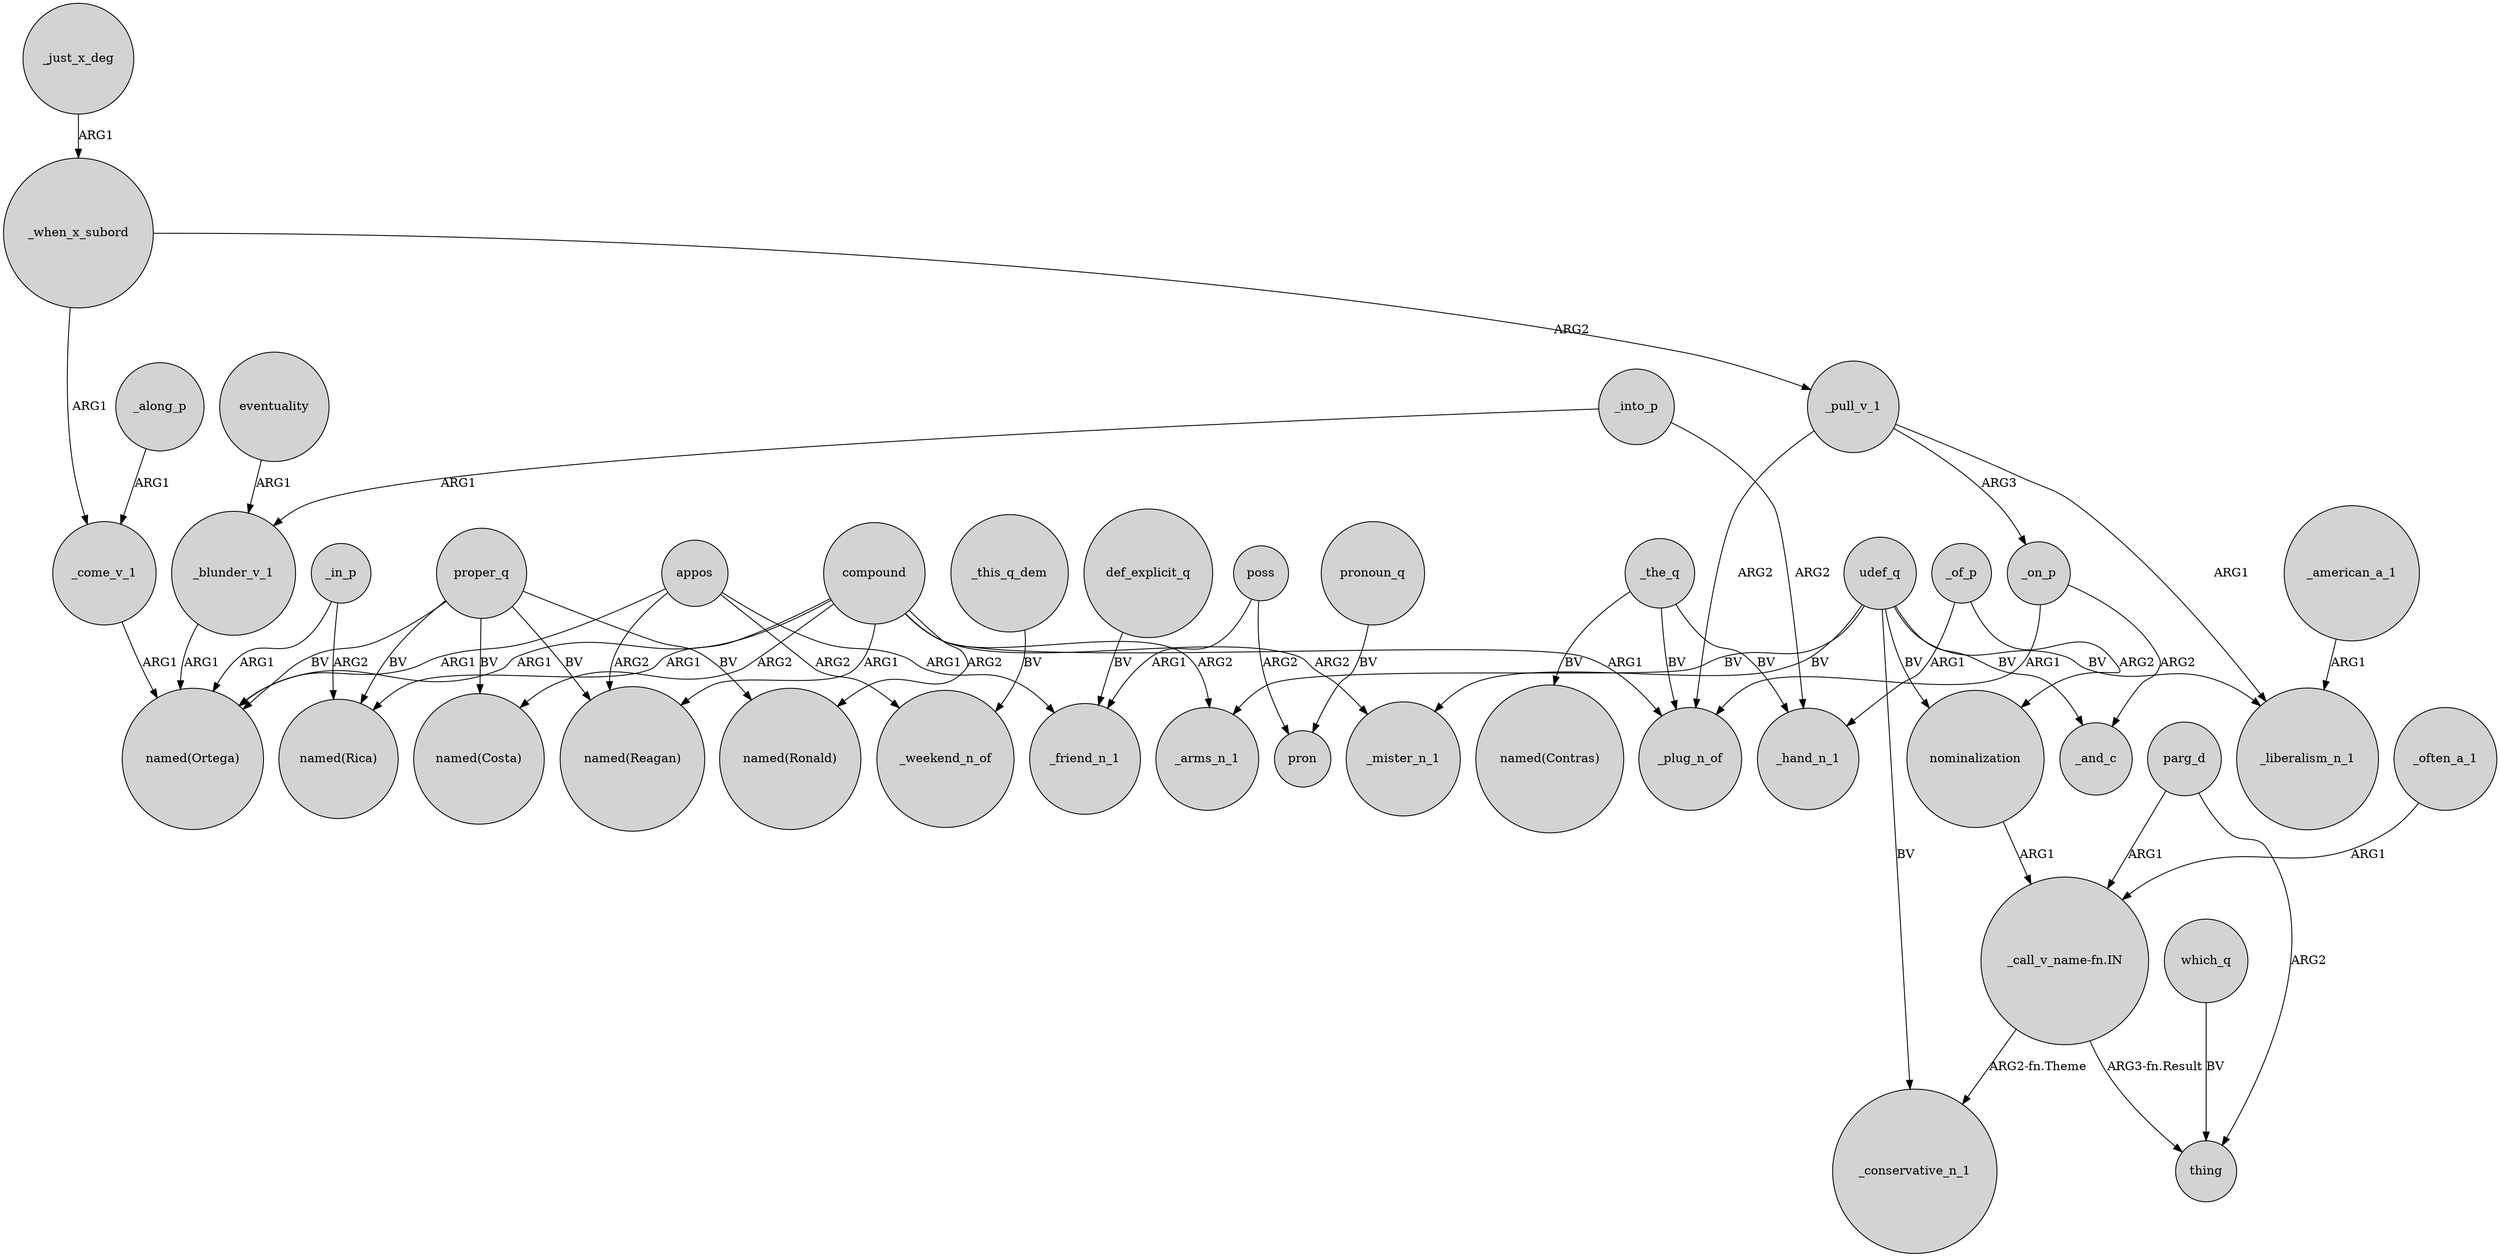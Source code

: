 digraph {
	node [shape=circle style=filled]
	_just_x_deg -> _when_x_subord [label=ARG1]
	_american_a_1 -> _liberalism_n_1 [label=ARG1]
	compound -> "named(Reagan)" [label=ARG1]
	"_call_v_name-fn.IN" -> _conservative_n_1 [label="ARG2-fn.Theme"]
	poss -> pron [label=ARG2]
	_when_x_subord -> _come_v_1 [label=ARG1]
	proper_q -> "named(Costa)" [label=BV]
	_often_a_1 -> "_call_v_name-fn.IN" [label=ARG1]
	proper_q -> "named(Ortega)" [label=BV]
	parg_d -> thing [label=ARG2]
	compound -> _mister_n_1 [label=ARG2]
	proper_q -> "named(Ronald)" [label=BV]
	_this_q_dem -> _weekend_n_of [label=BV]
	appos -> _friend_n_1 [label=ARG1]
	udef_q -> _mister_n_1 [label=BV]
	_when_x_subord -> _pull_v_1 [label=ARG2]
	_into_p -> _blunder_v_1 [label=ARG1]
	compound -> _arms_n_1 [label=ARG2]
	poss -> _friend_n_1 [label=ARG1]
	nominalization -> "_call_v_name-fn.IN" [label=ARG1]
	udef_q -> _arms_n_1 [label=BV]
	_blunder_v_1 -> "named(Ortega)" [label=ARG1]
	_in_p -> "named(Rica)" [label=ARG2]
	udef_q -> _conservative_n_1 [label=BV]
	compound -> "named(Ronald)" [label=ARG2]
	_the_q -> _hand_n_1 [label=BV]
	eventuality -> _blunder_v_1 [label=ARG1]
	parg_d -> "_call_v_name-fn.IN" [label=ARG1]
	pronoun_q -> pron [label=BV]
	"_call_v_name-fn.IN" -> thing [label="ARG3-fn.Result"]
	compound -> _plug_n_of [label=ARG1]
	compound -> "named(Rica)" [label=ARG1]
	compound -> "named(Costa)" [label=ARG2]
	_along_p -> _come_v_1 [label=ARG1]
	_of_p -> nominalization [label=ARG2]
	which_q -> thing [label=BV]
	appos -> "named(Ortega)" [label=ARG1]
	_the_q -> _plug_n_of [label=BV]
	_of_p -> _hand_n_1 [label=ARG1]
	udef_q -> nominalization [label=BV]
	udef_q -> _liberalism_n_1 [label=BV]
	_pull_v_1 -> _liberalism_n_1 [label=ARG1]
	_in_p -> "named(Ortega)" [label=ARG1]
	proper_q -> "named(Rica)" [label=BV]
	proper_q -> "named(Reagan)" [label=BV]
	_come_v_1 -> "named(Ortega)" [label=ARG1]
	_on_p -> _and_c [label=ARG2]
	_on_p -> _plug_n_of [label=ARG1]
	_pull_v_1 -> _on_p [label=ARG3]
	appos -> _weekend_n_of [label=ARG2]
	udef_q -> _and_c [label=BV]
	_the_q -> "named(Contras)" [label=BV]
	_into_p -> _hand_n_1 [label=ARG2]
	def_explicit_q -> _friend_n_1 [label=BV]
	compound -> "named(Ortega)" [label=ARG1]
	appos -> "named(Reagan)" [label=ARG2]
	_pull_v_1 -> _plug_n_of [label=ARG2]
}

